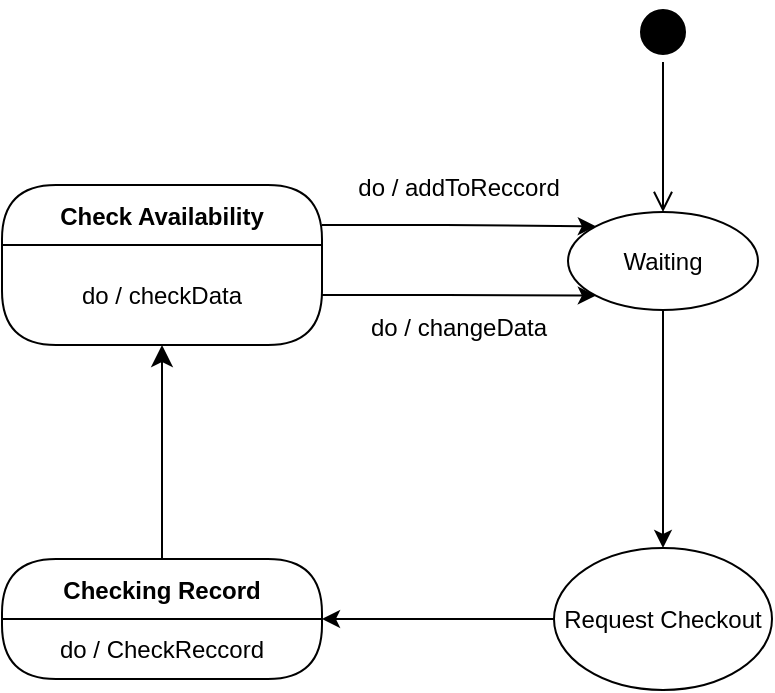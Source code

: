 <mxfile version="16.6.4" type="github">
  <diagram name="Page-1" id="58cdce13-f638-feb5-8d6f-7d28b1aa9fa0">
    <mxGraphModel dx="1209" dy="674" grid="0" gridSize="10" guides="1" tooltips="1" connect="1" arrows="1" fold="1" page="1" pageScale="1" pageWidth="1100" pageHeight="850" background="none" math="0" shadow="0">
      <root>
        <mxCell id="0" />
        <mxCell id="1" parent="0" />
        <mxCell id="382b91b5511bd0f7-1" value="" style="ellipse;html=1;shape=startState;fillColor=#000000;strokeColor=#000000;rounded=1;shadow=0;comic=0;labelBackgroundColor=none;fontFamily=Verdana;fontSize=12;fontColor=#000000;align=center;direction=south;" parent="1" vertex="1">
          <mxGeometry x="673.5" y="253" width="30" height="30" as="geometry" />
        </mxCell>
        <mxCell id="2a3bc250acf0617d-9" style="edgeStyle=orthogonalEdgeStyle;html=1;labelBackgroundColor=none;endArrow=open;endSize=8;strokeColor=#000000;fontFamily=Verdana;fontSize=12;align=left;" parent="1" source="382b91b5511bd0f7-1" target="Bf4Ump-B715ejyDr5O3p-3" edge="1">
          <mxGeometry relative="1" as="geometry" />
        </mxCell>
        <mxCell id="Bf4Ump-B715ejyDr5O3p-3" value="Waiting" style="ellipse;whiteSpace=wrap;html=1;comic=0;strokeColor=#000000;" parent="1" vertex="1">
          <mxGeometry x="641" y="358" width="95" height="49" as="geometry" />
        </mxCell>
        <mxCell id="Bf4Ump-B715ejyDr5O3p-15" style="edgeStyle=orthogonalEdgeStyle;rounded=0;orthogonalLoop=1;jettySize=auto;html=1;exitX=0.5;exitY=1;exitDx=0;exitDy=0;strokeColor=#000000;" parent="1" source="Bf4Ump-B715ejyDr5O3p-3" target="Bf4Ump-B715ejyDr5O3p-16" edge="1">
          <mxGeometry relative="1" as="geometry">
            <mxPoint x="756" y="504" as="sourcePoint" />
          </mxGeometry>
        </mxCell>
        <mxCell id="bda7NAWpxxV_q43FOdLN-14" style="edgeStyle=orthogonalEdgeStyle;rounded=0;orthogonalLoop=1;jettySize=auto;html=1;exitX=0;exitY=0.5;exitDx=0;exitDy=0;entryX=1;entryY=0.5;entryDx=0;entryDy=0;endArrow=classic;endFill=1;" edge="1" parent="1" source="Bf4Ump-B715ejyDr5O3p-16" target="bda7NAWpxxV_q43FOdLN-1">
          <mxGeometry relative="1" as="geometry" />
        </mxCell>
        <mxCell id="Bf4Ump-B715ejyDr5O3p-16" value="Request Checkout" style="ellipse;whiteSpace=wrap;html=1;comic=0;strokeColor=#000000;" parent="1" vertex="1">
          <mxGeometry x="634" y="526" width="109" height="71" as="geometry" />
        </mxCell>
        <mxCell id="bda7NAWpxxV_q43FOdLN-1" value="Checking Record" style="swimlane;fontStyle=1;align=center;verticalAlign=middle;childLayout=stackLayout;horizontal=1;startSize=30;horizontalStack=0;resizeParent=0;resizeLast=1;container=0;collapsible=0;rounded=1;arcSize=30;swimlaneFillColor=none;dropTarget=0;" vertex="1" parent="1">
          <mxGeometry x="358" y="531.5" width="160" height="60" as="geometry" />
        </mxCell>
        <mxCell id="bda7NAWpxxV_q43FOdLN-2" value="do / CheckReccord" style="text;html=1;align=center;verticalAlign=middle;spacingLeft=4;spacingRight=4;whiteSpace=wrap;overflow=hidden;rotatable=0;" vertex="1" parent="bda7NAWpxxV_q43FOdLN-1">
          <mxGeometry y="30" width="160" height="30" as="geometry" />
        </mxCell>
        <mxCell id="bda7NAWpxxV_q43FOdLN-3" value="" style="edgeStyle=orthogonalEdgeStyle;html=1;verticalAlign=bottom;endArrow=classic;endSize=8;rounded=0;exitX=0.5;exitY=0;exitDx=0;exitDy=0;entryX=0.5;entryY=1;entryDx=0;entryDy=0;endFill=1;" edge="1" source="bda7NAWpxxV_q43FOdLN-1" parent="1" target="bda7NAWpxxV_q43FOdLN-5">
          <mxGeometry relative="1" as="geometry">
            <mxPoint x="739" y="666" as="targetPoint" />
          </mxGeometry>
        </mxCell>
        <mxCell id="bda7NAWpxxV_q43FOdLN-13" style="edgeStyle=orthogonalEdgeStyle;rounded=0;orthogonalLoop=1;jettySize=auto;html=1;exitX=1;exitY=0.25;exitDx=0;exitDy=0;endArrow=classic;endFill=1;entryX=0;entryY=0;entryDx=0;entryDy=0;" edge="1" parent="1" source="bda7NAWpxxV_q43FOdLN-4" target="Bf4Ump-B715ejyDr5O3p-3">
          <mxGeometry relative="1" as="geometry" />
        </mxCell>
        <mxCell id="bda7NAWpxxV_q43FOdLN-4" value="Check Availability" style="swimlane;fontStyle=1;align=center;verticalAlign=middle;childLayout=stackLayout;horizontal=1;startSize=30;horizontalStack=0;resizeParent=0;resizeLast=1;container=0;collapsible=0;rounded=1;arcSize=30;swimlaneFillColor=none;dropTarget=0;" vertex="1" parent="1">
          <mxGeometry x="358" y="344.5" width="160" height="80" as="geometry" />
        </mxCell>
        <mxCell id="bda7NAWpxxV_q43FOdLN-5" value="do / checkData" style="text;html=1;align=center;verticalAlign=middle;spacingLeft=4;spacingRight=4;whiteSpace=wrap;overflow=hidden;rotatable=0;" vertex="1" parent="bda7NAWpxxV_q43FOdLN-4">
          <mxGeometry y="30" width="160" height="50" as="geometry" />
        </mxCell>
        <mxCell id="bda7NAWpxxV_q43FOdLN-9" value="do / addToReccord" style="text;html=1;align=center;verticalAlign=middle;resizable=0;points=[];autosize=1;strokeColor=none;fillColor=none;" vertex="1" parent="1">
          <mxGeometry x="530" y="337" width="111" height="18" as="geometry" />
        </mxCell>
        <mxCell id="bda7NAWpxxV_q43FOdLN-11" style="edgeStyle=orthogonalEdgeStyle;rounded=0;orthogonalLoop=1;jettySize=auto;html=1;entryX=0;entryY=1;entryDx=0;entryDy=0;endArrow=classic;endFill=1;exitX=1;exitY=0.5;exitDx=0;exitDy=0;" edge="1" parent="1" source="bda7NAWpxxV_q43FOdLN-5" target="Bf4Ump-B715ejyDr5O3p-3">
          <mxGeometry relative="1" as="geometry">
            <mxPoint x="498" y="414" as="sourcePoint" />
          </mxGeometry>
        </mxCell>
        <mxCell id="bda7NAWpxxV_q43FOdLN-16" value="do / changeData" style="text;html=1;align=center;verticalAlign=middle;resizable=0;points=[];autosize=1;strokeColor=none;fillColor=none;" vertex="1" parent="1">
          <mxGeometry x="537" y="406.5" width="98" height="18" as="geometry" />
        </mxCell>
      </root>
    </mxGraphModel>
  </diagram>
</mxfile>
